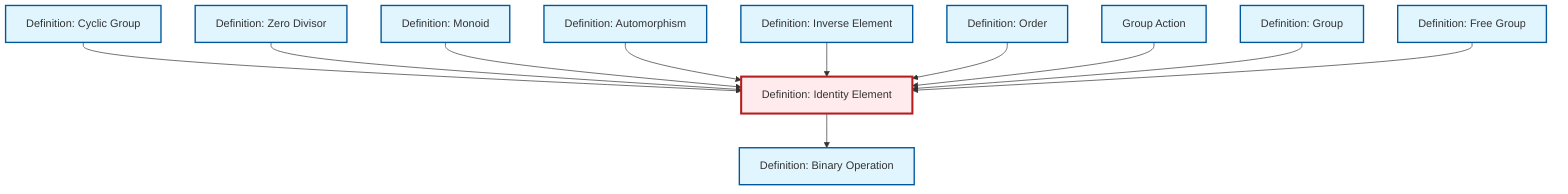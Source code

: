 graph TD
    classDef definition fill:#e1f5fe,stroke:#01579b,stroke-width:2px
    classDef theorem fill:#f3e5f5,stroke:#4a148c,stroke-width:2px
    classDef axiom fill:#fff3e0,stroke:#e65100,stroke-width:2px
    classDef example fill:#e8f5e9,stroke:#1b5e20,stroke-width:2px
    classDef current fill:#ffebee,stroke:#b71c1c,stroke-width:3px
    def-automorphism["Definition: Automorphism"]:::definition
    def-inverse-element["Definition: Inverse Element"]:::definition
    def-identity-element["Definition: Identity Element"]:::definition
    def-group-action["Group Action"]:::definition
    def-order["Definition: Order"]:::definition
    def-group["Definition: Group"]:::definition
    def-cyclic-group["Definition: Cyclic Group"]:::definition
    def-binary-operation["Definition: Binary Operation"]:::definition
    def-zero-divisor["Definition: Zero Divisor"]:::definition
    def-monoid["Definition: Monoid"]:::definition
    def-free-group["Definition: Free Group"]:::definition
    def-identity-element --> def-binary-operation
    def-cyclic-group --> def-identity-element
    def-zero-divisor --> def-identity-element
    def-monoid --> def-identity-element
    def-automorphism --> def-identity-element
    def-inverse-element --> def-identity-element
    def-order --> def-identity-element
    def-group-action --> def-identity-element
    def-group --> def-identity-element
    def-free-group --> def-identity-element
    class def-identity-element current